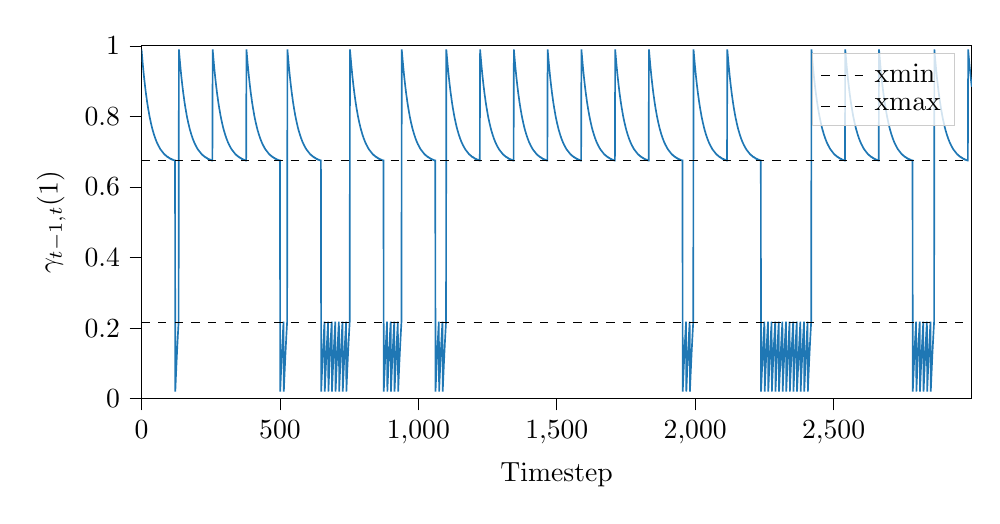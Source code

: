 % This file was created by tikzplotlib v0.9.1.
\begin{tikzpicture}

\definecolor{color0}{rgb}{0.122,0.467,0.706}

\begin{axis}[
height=0.5\linewidth,
legend cell align={left},
legend style={fill opacity=0.8, draw opacity=1, text opacity=1, draw=white!80!black},
tick align=outside,
tick pos=left,
width=\linewidth,
x grid style={white!69.02!black},
xlabel={Timestep},
xmin=0, xmax=2999,
xtick style={color=black},
y grid style={white!69.02!black},
ylabel={\(\displaystyle \gamma_{t-1,t}(1)\)},
ymin=0, ymax=1,
ytick style={color=black}
]
\addplot [semithick, color0, forget plot]
table {%
0 0.99
1 0.98
2 0.971
3 0.962
4 0.953
5 0.944
6 0.936
7 0.928
8 0.92
9 0.912
10 0.905
11 0.898
12 0.891
13 0.884
14 0.878
15 0.871
16 0.865
17 0.859
18 0.854
19 0.848
20 0.842
21 0.837
22 0.832
23 0.827
24 0.822
25 0.818
26 0.813
27 0.809
28 0.804
29 0.8
30 0.796
31 0.792
32 0.789
33 0.785
34 0.781
35 0.778
36 0.775
37 0.771
38 0.768
39 0.765
40 0.762
41 0.759
42 0.757
43 0.754
44 0.751
45 0.749
46 0.746
47 0.744
48 0.742
49 0.739
50 0.737
51 0.735
52 0.733
53 0.731
54 0.729
55 0.727
56 0.725
57 0.724
58 0.722
59 0.72
60 0.719
61 0.717
62 0.716
63 0.714
64 0.713
65 0.711
66 0.71
67 0.709
68 0.707
69 0.706
70 0.705
71 0.704
72 0.703
73 0.702
74 0.701
75 0.7
76 0.699
77 0.698
78 0.697
79 0.696
80 0.695
81 0.694
82 0.693
83 0.692
84 0.692
85 0.691
86 0.69
87 0.69
88 0.689
89 0.688
90 0.688
91 0.687
92 0.686
93 0.686
94 0.685
95 0.685
96 0.684
97 0.684
98 0.683
99 0.683
100 0.682
101 0.682
102 0.681
103 0.681
104 0.68
105 0.68
106 0.679
107 0.679
108 0.679
109 0.678
110 0.678
111 0.678
112 0.677
113 0.677
114 0.677
115 0.676
116 0.676
117 0.676
118 0.676
119 0.675
120 0.675
121 0.675
122 0.02
123 0.039
124 0.058
125 0.076
126 0.094
127 0.111
128 0.128
129 0.144
130 0.16
131 0.175
132 0.19
133 0.204
134 0.218
135 0.99
136 0.98
137 0.971
138 0.962
139 0.953
140 0.944
141 0.936
142 0.928
143 0.92
144 0.912
145 0.905
146 0.898
147 0.891
148 0.884
149 0.878
150 0.871
151 0.865
152 0.859
153 0.854
154 0.848
155 0.842
156 0.837
157 0.832
158 0.827
159 0.822
160 0.818
161 0.813
162 0.809
163 0.804
164 0.8
165 0.796
166 0.792
167 0.789
168 0.785
169 0.781
170 0.778
171 0.775
172 0.771
173 0.768
174 0.765
175 0.762
176 0.759
177 0.757
178 0.754
179 0.751
180 0.749
181 0.746
182 0.744
183 0.742
184 0.739
185 0.737
186 0.735
187 0.733
188 0.731
189 0.729
190 0.727
191 0.725
192 0.724
193 0.722
194 0.72
195 0.719
196 0.717
197 0.716
198 0.714
199 0.713
200 0.711
201 0.71
202 0.709
203 0.707
204 0.706
205 0.705
206 0.704
207 0.703
208 0.702
209 0.701
210 0.7
211 0.699
212 0.698
213 0.697
214 0.696
215 0.695
216 0.694
217 0.693
218 0.692
219 0.692
220 0.691
221 0.69
222 0.69
223 0.689
224 0.688
225 0.688
226 0.687
227 0.686
228 0.686
229 0.685
230 0.685
231 0.684
232 0.684
233 0.683
234 0.683
235 0.682
236 0.682
237 0.681
238 0.681
239 0.68
240 0.68
241 0.679
242 0.679
243 0.679
244 0.678
245 0.678
246 0.678
247 0.677
248 0.677
249 0.677
250 0.676
251 0.676
252 0.676
253 0.676
254 0.675
255 0.675
256 0.675
257 0.99
258 0.98
259 0.971
260 0.962
261 0.953
262 0.944
263 0.936
264 0.928
265 0.92
266 0.912
267 0.905
268 0.898
269 0.891
270 0.884
271 0.878
272 0.871
273 0.865
274 0.859
275 0.854
276 0.848
277 0.842
278 0.837
279 0.832
280 0.827
281 0.822
282 0.818
283 0.813
284 0.809
285 0.804
286 0.8
287 0.796
288 0.792
289 0.789
290 0.785
291 0.781
292 0.778
293 0.775
294 0.771
295 0.768
296 0.765
297 0.762
298 0.759
299 0.757
300 0.754
301 0.751
302 0.749
303 0.746
304 0.744
305 0.742
306 0.739
307 0.737
308 0.735
309 0.733
310 0.731
311 0.729
312 0.727
313 0.725
314 0.724
315 0.722
316 0.72
317 0.719
318 0.717
319 0.716
320 0.714
321 0.713
322 0.711
323 0.71
324 0.709
325 0.707
326 0.706
327 0.705
328 0.704
329 0.703
330 0.702
331 0.701
332 0.7
333 0.699
334 0.698
335 0.697
336 0.696
337 0.695
338 0.694
339 0.693
340 0.692
341 0.692
342 0.691
343 0.69
344 0.69
345 0.689
346 0.688
347 0.688
348 0.687
349 0.686
350 0.686
351 0.685
352 0.685
353 0.684
354 0.684
355 0.683
356 0.683
357 0.682
358 0.682
359 0.681
360 0.681
361 0.68
362 0.68
363 0.679
364 0.679
365 0.679
366 0.678
367 0.678
368 0.678
369 0.677
370 0.677
371 0.677
372 0.676
373 0.676
374 0.676
375 0.676
376 0.675
377 0.675
378 0.675
379 0.99
380 0.98
381 0.971
382 0.962
383 0.953
384 0.944
385 0.936
386 0.928
387 0.92
388 0.912
389 0.905
390 0.898
391 0.891
392 0.884
393 0.878
394 0.871
395 0.865
396 0.859
397 0.854
398 0.848
399 0.842
400 0.837
401 0.832
402 0.827
403 0.822
404 0.818
405 0.813
406 0.809
407 0.804
408 0.8
409 0.796
410 0.792
411 0.789
412 0.785
413 0.781
414 0.778
415 0.775
416 0.771
417 0.768
418 0.765
419 0.762
420 0.759
421 0.757
422 0.754
423 0.751
424 0.749
425 0.746
426 0.744
427 0.742
428 0.739
429 0.737
430 0.735
431 0.733
432 0.731
433 0.729
434 0.727
435 0.725
436 0.724
437 0.722
438 0.72
439 0.719
440 0.717
441 0.716
442 0.714
443 0.713
444 0.711
445 0.71
446 0.709
447 0.707
448 0.706
449 0.705
450 0.704
451 0.703
452 0.702
453 0.701
454 0.7
455 0.699
456 0.698
457 0.697
458 0.696
459 0.695
460 0.694
461 0.693
462 0.692
463 0.692
464 0.691
465 0.69
466 0.69
467 0.689
468 0.688
469 0.688
470 0.687
471 0.686
472 0.686
473 0.685
474 0.685
475 0.684
476 0.684
477 0.683
478 0.683
479 0.682
480 0.682
481 0.681
482 0.681
483 0.68
484 0.68
485 0.679
486 0.679
487 0.679
488 0.678
489 0.678
490 0.678
491 0.677
492 0.677
493 0.677
494 0.676
495 0.676
496 0.676
497 0.676
498 0.675
499 0.675
500 0.675
501 0.02
502 0.039
503 0.058
504 0.076
505 0.094
506 0.111
507 0.128
508 0.144
509 0.16
510 0.175
511 0.19
512 0.204
513 0.218
514 0.02
515 0.039
516 0.058
517 0.076
518 0.094
519 0.111
520 0.128
521 0.144
522 0.16
523 0.175
524 0.19
525 0.204
526 0.218
527 0.99
528 0.98
529 0.971
530 0.962
531 0.953
532 0.944
533 0.936
534 0.928
535 0.92
536 0.912
537 0.905
538 0.898
539 0.891
540 0.884
541 0.878
542 0.871
543 0.865
544 0.859
545 0.854
546 0.848
547 0.842
548 0.837
549 0.832
550 0.827
551 0.822
552 0.818
553 0.813
554 0.809
555 0.804
556 0.8
557 0.796
558 0.792
559 0.789
560 0.785
561 0.781
562 0.778
563 0.775
564 0.771
565 0.768
566 0.765
567 0.762
568 0.759
569 0.757
570 0.754
571 0.751
572 0.749
573 0.746
574 0.744
575 0.742
576 0.739
577 0.737
578 0.735
579 0.733
580 0.731
581 0.729
582 0.727
583 0.725
584 0.724
585 0.722
586 0.72
587 0.719
588 0.717
589 0.716
590 0.714
591 0.713
592 0.711
593 0.71
594 0.709
595 0.707
596 0.706
597 0.705
598 0.704
599 0.703
600 0.702
601 0.701
602 0.7
603 0.699
604 0.698
605 0.697
606 0.696
607 0.695
608 0.694
609 0.693
610 0.692
611 0.692
612 0.691
613 0.69
614 0.69
615 0.689
616 0.688
617 0.688
618 0.687
619 0.686
620 0.686
621 0.685
622 0.685
623 0.684
624 0.684
625 0.683
626 0.683
627 0.682
628 0.682
629 0.681
630 0.681
631 0.68
632 0.68
633 0.679
634 0.679
635 0.679
636 0.678
637 0.678
638 0.678
639 0.677
640 0.677
641 0.677
642 0.676
643 0.676
644 0.676
645 0.676
646 0.675
647 0.675
648 0.675
649 0.02
650 0.039
651 0.058
652 0.076
653 0.094
654 0.111
655 0.128
656 0.144
657 0.16
658 0.175
659 0.19
660 0.204
661 0.218
662 0.02
663 0.039
664 0.058
665 0.076
666 0.094
667 0.111
668 0.128
669 0.144
670 0.16
671 0.175
672 0.19
673 0.204
674 0.218
675 0.02
676 0.039
677 0.058
678 0.076
679 0.094
680 0.111
681 0.128
682 0.144
683 0.16
684 0.175
685 0.19
686 0.204
687 0.218
688 0.02
689 0.039
690 0.058
691 0.076
692 0.094
693 0.111
694 0.128
695 0.144
696 0.16
697 0.175
698 0.19
699 0.204
700 0.218
701 0.02
702 0.039
703 0.058
704 0.076
705 0.094
706 0.111
707 0.128
708 0.144
709 0.16
710 0.175
711 0.19
712 0.204
713 0.218
714 0.02
715 0.039
716 0.058
717 0.076
718 0.094
719 0.111
720 0.128
721 0.144
722 0.16
723 0.175
724 0.19
725 0.204
726 0.218
727 0.02
728 0.039
729 0.058
730 0.076
731 0.094
732 0.111
733 0.128
734 0.144
735 0.16
736 0.175
737 0.19
738 0.204
739 0.218
740 0.02
741 0.039
742 0.058
743 0.076
744 0.094
745 0.111
746 0.128
747 0.144
748 0.16
749 0.175
750 0.19
751 0.204
752 0.218
753 0.99
754 0.98
755 0.971
756 0.962
757 0.953
758 0.944
759 0.936
760 0.928
761 0.92
762 0.912
763 0.905
764 0.898
765 0.891
766 0.884
767 0.878
768 0.871
769 0.865
770 0.859
771 0.854
772 0.848
773 0.842
774 0.837
775 0.832
776 0.827
777 0.822
778 0.818
779 0.813
780 0.809
781 0.804
782 0.8
783 0.796
784 0.792
785 0.789
786 0.785
787 0.781
788 0.778
789 0.775
790 0.771
791 0.768
792 0.765
793 0.762
794 0.759
795 0.757
796 0.754
797 0.751
798 0.749
799 0.746
800 0.744
801 0.742
802 0.739
803 0.737
804 0.735
805 0.733
806 0.731
807 0.729
808 0.727
809 0.725
810 0.724
811 0.722
812 0.72
813 0.719
814 0.717
815 0.716
816 0.714
817 0.713
818 0.711
819 0.71
820 0.709
821 0.707
822 0.706
823 0.705
824 0.704
825 0.703
826 0.702
827 0.701
828 0.7
829 0.699
830 0.698
831 0.697
832 0.696
833 0.695
834 0.694
835 0.693
836 0.692
837 0.692
838 0.691
839 0.69
840 0.69
841 0.689
842 0.688
843 0.688
844 0.687
845 0.686
846 0.686
847 0.685
848 0.685
849 0.684
850 0.684
851 0.683
852 0.683
853 0.682
854 0.682
855 0.681
856 0.681
857 0.68
858 0.68
859 0.679
860 0.679
861 0.679
862 0.678
863 0.678
864 0.678
865 0.677
866 0.677
867 0.677
868 0.676
869 0.676
870 0.676
871 0.676
872 0.675
873 0.675
874 0.675
875 0.02
876 0.039
877 0.058
878 0.076
879 0.094
880 0.111
881 0.128
882 0.144
883 0.16
884 0.175
885 0.19
886 0.204
887 0.218
888 0.02
889 0.039
890 0.058
891 0.076
892 0.094
893 0.111
894 0.128
895 0.144
896 0.16
897 0.175
898 0.19
899 0.204
900 0.218
901 0.02
902 0.039
903 0.058
904 0.076
905 0.094
906 0.111
907 0.128
908 0.144
909 0.16
910 0.175
911 0.19
912 0.204
913 0.218
914 0.02
915 0.039
916 0.058
917 0.076
918 0.094
919 0.111
920 0.128
921 0.144
922 0.16
923 0.175
924 0.19
925 0.204
926 0.218
927 0.02
928 0.039
929 0.058
930 0.076
931 0.094
932 0.111
933 0.128
934 0.144
935 0.16
936 0.175
937 0.19
938 0.204
939 0.218
940 0.99
941 0.98
942 0.971
943 0.962
944 0.953
945 0.944
946 0.936
947 0.928
948 0.92
949 0.912
950 0.905
951 0.898
952 0.891
953 0.884
954 0.878
955 0.871
956 0.865
957 0.859
958 0.854
959 0.848
960 0.842
961 0.837
962 0.832
963 0.827
964 0.822
965 0.818
966 0.813
967 0.809
968 0.804
969 0.8
970 0.796
971 0.792
972 0.789
973 0.785
974 0.781
975 0.778
976 0.775
977 0.771
978 0.768
979 0.765
980 0.762
981 0.759
982 0.757
983 0.754
984 0.751
985 0.749
986 0.746
987 0.744
988 0.742
989 0.739
990 0.737
991 0.735
992 0.733
993 0.731
994 0.729
995 0.727
996 0.725
997 0.724
998 0.722
999 0.72
1000 0.719
1001 0.717
1002 0.716
1003 0.714
1004 0.713
1005 0.711
1006 0.71
1007 0.709
1008 0.707
1009 0.706
1010 0.705
1011 0.704
1012 0.703
1013 0.702
1014 0.701
1015 0.7
1016 0.699
1017 0.698
1018 0.697
1019 0.696
1020 0.695
1021 0.694
1022 0.693
1023 0.692
1024 0.692
1025 0.691
1026 0.69
1027 0.69
1028 0.689
1029 0.688
1030 0.688
1031 0.687
1032 0.686
1033 0.686
1034 0.685
1035 0.685
1036 0.684
1037 0.684
1038 0.683
1039 0.683
1040 0.682
1041 0.682
1042 0.681
1043 0.681
1044 0.68
1045 0.68
1046 0.679
1047 0.679
1048 0.679
1049 0.678
1050 0.678
1051 0.678
1052 0.677
1053 0.677
1054 0.677
1055 0.676
1056 0.676
1057 0.676
1058 0.676
1059 0.675
1060 0.675
1061 0.675
1062 0.02
1063 0.039
1064 0.058
1065 0.076
1066 0.094
1067 0.111
1068 0.128
1069 0.144
1070 0.16
1071 0.175
1072 0.19
1073 0.204
1074 0.218
1075 0.02
1076 0.039
1077 0.058
1078 0.076
1079 0.094
1080 0.111
1081 0.128
1082 0.144
1083 0.16
1084 0.175
1085 0.19
1086 0.204
1087 0.218
1088 0.02
1089 0.039
1090 0.058
1091 0.076
1092 0.094
1093 0.111
1094 0.128
1095 0.144
1096 0.16
1097 0.175
1098 0.19
1099 0.204
1100 0.218
1101 0.99
1102 0.98
1103 0.971
1104 0.962
1105 0.953
1106 0.944
1107 0.936
1108 0.928
1109 0.92
1110 0.912
1111 0.905
1112 0.898
1113 0.891
1114 0.884
1115 0.878
1116 0.871
1117 0.865
1118 0.859
1119 0.854
1120 0.848
1121 0.842
1122 0.837
1123 0.832
1124 0.827
1125 0.822
1126 0.818
1127 0.813
1128 0.809
1129 0.804
1130 0.8
1131 0.796
1132 0.792
1133 0.789
1134 0.785
1135 0.781
1136 0.778
1137 0.775
1138 0.771
1139 0.768
1140 0.765
1141 0.762
1142 0.759
1143 0.757
1144 0.754
1145 0.751
1146 0.749
1147 0.746
1148 0.744
1149 0.742
1150 0.739
1151 0.737
1152 0.735
1153 0.733
1154 0.731
1155 0.729
1156 0.727
1157 0.725
1158 0.724
1159 0.722
1160 0.72
1161 0.719
1162 0.717
1163 0.716
1164 0.714
1165 0.713
1166 0.711
1167 0.71
1168 0.709
1169 0.707
1170 0.706
1171 0.705
1172 0.704
1173 0.703
1174 0.702
1175 0.701
1176 0.7
1177 0.699
1178 0.698
1179 0.697
1180 0.696
1181 0.695
1182 0.694
1183 0.693
1184 0.692
1185 0.692
1186 0.691
1187 0.69
1188 0.69
1189 0.689
1190 0.688
1191 0.688
1192 0.687
1193 0.686
1194 0.686
1195 0.685
1196 0.685
1197 0.684
1198 0.684
1199 0.683
1200 0.683
1201 0.682
1202 0.682
1203 0.681
1204 0.681
1205 0.68
1206 0.68
1207 0.679
1208 0.679
1209 0.679
1210 0.678
1211 0.678
1212 0.678
1213 0.677
1214 0.677
1215 0.677
1216 0.676
1217 0.676
1218 0.676
1219 0.676
1220 0.675
1221 0.675
1222 0.675
1223 0.99
1224 0.98
1225 0.971
1226 0.962
1227 0.953
1228 0.944
1229 0.936
1230 0.928
1231 0.92
1232 0.912
1233 0.905
1234 0.898
1235 0.891
1236 0.884
1237 0.878
1238 0.871
1239 0.865
1240 0.859
1241 0.854
1242 0.848
1243 0.842
1244 0.837
1245 0.832
1246 0.827
1247 0.822
1248 0.818
1249 0.813
1250 0.809
1251 0.804
1252 0.8
1253 0.796
1254 0.792
1255 0.789
1256 0.785
1257 0.781
1258 0.778
1259 0.775
1260 0.771
1261 0.768
1262 0.765
1263 0.762
1264 0.759
1265 0.757
1266 0.754
1267 0.751
1268 0.749
1269 0.746
1270 0.744
1271 0.742
1272 0.739
1273 0.737
1274 0.735
1275 0.733
1276 0.731
1277 0.729
1278 0.727
1279 0.725
1280 0.724
1281 0.722
1282 0.72
1283 0.719
1284 0.717
1285 0.716
1286 0.714
1287 0.713
1288 0.711
1289 0.71
1290 0.709
1291 0.707
1292 0.706
1293 0.705
1294 0.704
1295 0.703
1296 0.702
1297 0.701
1298 0.7
1299 0.699
1300 0.698
1301 0.697
1302 0.696
1303 0.695
1304 0.694
1305 0.693
1306 0.692
1307 0.692
1308 0.691
1309 0.69
1310 0.69
1311 0.689
1312 0.688
1313 0.688
1314 0.687
1315 0.686
1316 0.686
1317 0.685
1318 0.685
1319 0.684
1320 0.684
1321 0.683
1322 0.683
1323 0.682
1324 0.682
1325 0.681
1326 0.681
1327 0.68
1328 0.68
1329 0.679
1330 0.679
1331 0.679
1332 0.678
1333 0.678
1334 0.678
1335 0.677
1336 0.677
1337 0.677
1338 0.676
1339 0.676
1340 0.676
1341 0.676
1342 0.675
1343 0.675
1344 0.675
1345 0.99
1346 0.98
1347 0.971
1348 0.962
1349 0.953
1350 0.944
1351 0.936
1352 0.928
1353 0.92
1354 0.912
1355 0.905
1356 0.898
1357 0.891
1358 0.884
1359 0.878
1360 0.871
1361 0.865
1362 0.859
1363 0.854
1364 0.848
1365 0.842
1366 0.837
1367 0.832
1368 0.827
1369 0.822
1370 0.818
1371 0.813
1372 0.809
1373 0.804
1374 0.8
1375 0.796
1376 0.792
1377 0.789
1378 0.785
1379 0.781
1380 0.778
1381 0.775
1382 0.771
1383 0.768
1384 0.765
1385 0.762
1386 0.759
1387 0.757
1388 0.754
1389 0.751
1390 0.749
1391 0.746
1392 0.744
1393 0.742
1394 0.739
1395 0.737
1396 0.735
1397 0.733
1398 0.731
1399 0.729
1400 0.727
1401 0.725
1402 0.724
1403 0.722
1404 0.72
1405 0.719
1406 0.717
1407 0.716
1408 0.714
1409 0.713
1410 0.711
1411 0.71
1412 0.709
1413 0.707
1414 0.706
1415 0.705
1416 0.704
1417 0.703
1418 0.702
1419 0.701
1420 0.7
1421 0.699
1422 0.698
1423 0.697
1424 0.696
1425 0.695
1426 0.694
1427 0.693
1428 0.692
1429 0.692
1430 0.691
1431 0.69
1432 0.69
1433 0.689
1434 0.688
1435 0.688
1436 0.687
1437 0.686
1438 0.686
1439 0.685
1440 0.685
1441 0.684
1442 0.684
1443 0.683
1444 0.683
1445 0.682
1446 0.682
1447 0.681
1448 0.681
1449 0.68
1450 0.68
1451 0.679
1452 0.679
1453 0.679
1454 0.678
1455 0.678
1456 0.678
1457 0.677
1458 0.677
1459 0.677
1460 0.676
1461 0.676
1462 0.676
1463 0.676
1464 0.675
1465 0.675
1466 0.675
1467 0.99
1468 0.98
1469 0.971
1470 0.962
1471 0.953
1472 0.944
1473 0.936
1474 0.928
1475 0.92
1476 0.912
1477 0.905
1478 0.898
1479 0.891
1480 0.884
1481 0.878
1482 0.871
1483 0.865
1484 0.859
1485 0.854
1486 0.848
1487 0.842
1488 0.837
1489 0.832
1490 0.827
1491 0.822
1492 0.818
1493 0.813
1494 0.809
1495 0.804
1496 0.8
1497 0.796
1498 0.792
1499 0.789
1500 0.785
1501 0.781
1502 0.778
1503 0.775
1504 0.771
1505 0.768
1506 0.765
1507 0.762
1508 0.759
1509 0.757
1510 0.754
1511 0.751
1512 0.749
1513 0.746
1514 0.744
1515 0.742
1516 0.739
1517 0.737
1518 0.735
1519 0.733
1520 0.731
1521 0.729
1522 0.727
1523 0.725
1524 0.724
1525 0.722
1526 0.72
1527 0.719
1528 0.717
1529 0.716
1530 0.714
1531 0.713
1532 0.711
1533 0.71
1534 0.709
1535 0.707
1536 0.706
1537 0.705
1538 0.704
1539 0.703
1540 0.702
1541 0.701
1542 0.7
1543 0.699
1544 0.698
1545 0.697
1546 0.696
1547 0.695
1548 0.694
1549 0.693
1550 0.692
1551 0.692
1552 0.691
1553 0.69
1554 0.69
1555 0.689
1556 0.688
1557 0.688
1558 0.687
1559 0.686
1560 0.686
1561 0.685
1562 0.685
1563 0.684
1564 0.684
1565 0.683
1566 0.683
1567 0.682
1568 0.682
1569 0.681
1570 0.681
1571 0.68
1572 0.68
1573 0.679
1574 0.679
1575 0.679
1576 0.678
1577 0.678
1578 0.678
1579 0.677
1580 0.677
1581 0.677
1582 0.676
1583 0.676
1584 0.676
1585 0.676
1586 0.675
1587 0.675
1588 0.675
1589 0.99
1590 0.98
1591 0.971
1592 0.962
1593 0.953
1594 0.944
1595 0.936
1596 0.928
1597 0.92
1598 0.912
1599 0.905
1600 0.898
1601 0.891
1602 0.884
1603 0.878
1604 0.871
1605 0.865
1606 0.859
1607 0.854
1608 0.848
1609 0.842
1610 0.837
1611 0.832
1612 0.827
1613 0.822
1614 0.818
1615 0.813
1616 0.809
1617 0.804
1618 0.8
1619 0.796
1620 0.792
1621 0.789
1622 0.785
1623 0.781
1624 0.778
1625 0.775
1626 0.771
1627 0.768
1628 0.765
1629 0.762
1630 0.759
1631 0.757
1632 0.754
1633 0.751
1634 0.749
1635 0.746
1636 0.744
1637 0.742
1638 0.739
1639 0.737
1640 0.735
1641 0.733
1642 0.731
1643 0.729
1644 0.727
1645 0.725
1646 0.724
1647 0.722
1648 0.72
1649 0.719
1650 0.717
1651 0.716
1652 0.714
1653 0.713
1654 0.711
1655 0.71
1656 0.709
1657 0.707
1658 0.706
1659 0.705
1660 0.704
1661 0.703
1662 0.702
1663 0.701
1664 0.7
1665 0.699
1666 0.698
1667 0.697
1668 0.696
1669 0.695
1670 0.694
1671 0.693
1672 0.692
1673 0.692
1674 0.691
1675 0.69
1676 0.69
1677 0.689
1678 0.688
1679 0.688
1680 0.687
1681 0.686
1682 0.686
1683 0.685
1684 0.685
1685 0.684
1686 0.684
1687 0.683
1688 0.683
1689 0.682
1690 0.682
1691 0.681
1692 0.681
1693 0.68
1694 0.68
1695 0.679
1696 0.679
1697 0.679
1698 0.678
1699 0.678
1700 0.678
1701 0.677
1702 0.677
1703 0.677
1704 0.676
1705 0.676
1706 0.676
1707 0.676
1708 0.675
1709 0.675
1710 0.675
1711 0.99
1712 0.98
1713 0.971
1714 0.962
1715 0.953
1716 0.944
1717 0.936
1718 0.928
1719 0.92
1720 0.912
1721 0.905
1722 0.898
1723 0.891
1724 0.884
1725 0.878
1726 0.871
1727 0.865
1728 0.859
1729 0.854
1730 0.848
1731 0.842
1732 0.837
1733 0.832
1734 0.827
1735 0.822
1736 0.818
1737 0.813
1738 0.809
1739 0.804
1740 0.8
1741 0.796
1742 0.792
1743 0.789
1744 0.785
1745 0.781
1746 0.778
1747 0.775
1748 0.771
1749 0.768
1750 0.765
1751 0.762
1752 0.759
1753 0.757
1754 0.754
1755 0.751
1756 0.749
1757 0.746
1758 0.744
1759 0.742
1760 0.739
1761 0.737
1762 0.735
1763 0.733
1764 0.731
1765 0.729
1766 0.727
1767 0.725
1768 0.724
1769 0.722
1770 0.72
1771 0.719
1772 0.717
1773 0.716
1774 0.714
1775 0.713
1776 0.711
1777 0.71
1778 0.709
1779 0.707
1780 0.706
1781 0.705
1782 0.704
1783 0.703
1784 0.702
1785 0.701
1786 0.7
1787 0.699
1788 0.698
1789 0.697
1790 0.696
1791 0.695
1792 0.694
1793 0.693
1794 0.692
1795 0.692
1796 0.691
1797 0.69
1798 0.69
1799 0.689
1800 0.688
1801 0.688
1802 0.687
1803 0.686
1804 0.686
1805 0.685
1806 0.685
1807 0.684
1808 0.684
1809 0.683
1810 0.683
1811 0.682
1812 0.682
1813 0.681
1814 0.681
1815 0.68
1816 0.68
1817 0.679
1818 0.679
1819 0.679
1820 0.678
1821 0.678
1822 0.678
1823 0.677
1824 0.677
1825 0.677
1826 0.676
1827 0.676
1828 0.676
1829 0.676
1830 0.675
1831 0.675
1832 0.675
1833 0.99
1834 0.98
1835 0.971
1836 0.962
1837 0.953
1838 0.944
1839 0.936
1840 0.928
1841 0.92
1842 0.912
1843 0.905
1844 0.898
1845 0.891
1846 0.884
1847 0.878
1848 0.871
1849 0.865
1850 0.859
1851 0.854
1852 0.848
1853 0.842
1854 0.837
1855 0.832
1856 0.827
1857 0.822
1858 0.818
1859 0.813
1860 0.809
1861 0.804
1862 0.8
1863 0.796
1864 0.792
1865 0.789
1866 0.785
1867 0.781
1868 0.778
1869 0.775
1870 0.771
1871 0.768
1872 0.765
1873 0.762
1874 0.759
1875 0.757
1876 0.754
1877 0.751
1878 0.749
1879 0.746
1880 0.744
1881 0.742
1882 0.739
1883 0.737
1884 0.735
1885 0.733
1886 0.731
1887 0.729
1888 0.727
1889 0.725
1890 0.724
1891 0.722
1892 0.72
1893 0.719
1894 0.717
1895 0.716
1896 0.714
1897 0.713
1898 0.711
1899 0.71
1900 0.709
1901 0.707
1902 0.706
1903 0.705
1904 0.704
1905 0.703
1906 0.702
1907 0.701
1908 0.7
1909 0.699
1910 0.698
1911 0.697
1912 0.696
1913 0.695
1914 0.694
1915 0.693
1916 0.692
1917 0.692
1918 0.691
1919 0.69
1920 0.69
1921 0.689
1922 0.688
1923 0.688
1924 0.687
1925 0.686
1926 0.686
1927 0.685
1928 0.685
1929 0.684
1930 0.684
1931 0.683
1932 0.683
1933 0.682
1934 0.682
1935 0.681
1936 0.681
1937 0.68
1938 0.68
1939 0.679
1940 0.679
1941 0.679
1942 0.678
1943 0.678
1944 0.678
1945 0.677
1946 0.677
1947 0.677
1948 0.676
1949 0.676
1950 0.676
1951 0.676
1952 0.675
1953 0.675
1954 0.675
1955 0.02
1956 0.039
1957 0.058
1958 0.076
1959 0.094
1960 0.111
1961 0.128
1962 0.144
1963 0.16
1964 0.175
1965 0.19
1966 0.204
1967 0.218
1968 0.02
1969 0.039
1970 0.058
1971 0.076
1972 0.094
1973 0.111
1974 0.128
1975 0.144
1976 0.16
1977 0.175
1978 0.19
1979 0.204
1980 0.218
1981 0.02
1982 0.039
1983 0.058
1984 0.076
1985 0.094
1986 0.111
1987 0.128
1988 0.144
1989 0.16
1990 0.175
1991 0.19
1992 0.204
1993 0.218
1994 0.99
1995 0.98
1996 0.971
1997 0.962
1998 0.953
1999 0.944
2000 0.936
2001 0.928
2002 0.92
2003 0.912
2004 0.905
2005 0.898
2006 0.891
2007 0.884
2008 0.878
2009 0.871
2010 0.865
2011 0.859
2012 0.854
2013 0.848
2014 0.842
2015 0.837
2016 0.832
2017 0.827
2018 0.822
2019 0.818
2020 0.813
2021 0.809
2022 0.804
2023 0.8
2024 0.796
2025 0.792
2026 0.789
2027 0.785
2028 0.781
2029 0.778
2030 0.775
2031 0.771
2032 0.768
2033 0.765
2034 0.762
2035 0.759
2036 0.757
2037 0.754
2038 0.751
2039 0.749
2040 0.746
2041 0.744
2042 0.742
2043 0.739
2044 0.737
2045 0.735
2046 0.733
2047 0.731
2048 0.729
2049 0.727
2050 0.725
2051 0.724
2052 0.722
2053 0.72
2054 0.719
2055 0.717
2056 0.716
2057 0.714
2058 0.713
2059 0.711
2060 0.71
2061 0.709
2062 0.707
2063 0.706
2064 0.705
2065 0.704
2066 0.703
2067 0.702
2068 0.701
2069 0.7
2070 0.699
2071 0.698
2072 0.697
2073 0.696
2074 0.695
2075 0.694
2076 0.693
2077 0.692
2078 0.692
2079 0.691
2080 0.69
2081 0.69
2082 0.689
2083 0.688
2084 0.688
2085 0.687
2086 0.686
2087 0.686
2088 0.685
2089 0.685
2090 0.684
2091 0.684
2092 0.683
2093 0.683
2094 0.682
2095 0.682
2096 0.681
2097 0.681
2098 0.68
2099 0.68
2100 0.679
2101 0.679
2102 0.679
2103 0.678
2104 0.678
2105 0.678
2106 0.677
2107 0.677
2108 0.677
2109 0.676
2110 0.676
2111 0.676
2112 0.676
2113 0.675
2114 0.675
2115 0.675
2116 0.99
2117 0.98
2118 0.971
2119 0.962
2120 0.953
2121 0.944
2122 0.936
2123 0.928
2124 0.92
2125 0.912
2126 0.905
2127 0.898
2128 0.891
2129 0.884
2130 0.878
2131 0.871
2132 0.865
2133 0.859
2134 0.854
2135 0.848
2136 0.842
2137 0.837
2138 0.832
2139 0.827
2140 0.822
2141 0.818
2142 0.813
2143 0.809
2144 0.804
2145 0.8
2146 0.796
2147 0.792
2148 0.789
2149 0.785
2150 0.781
2151 0.778
2152 0.775
2153 0.771
2154 0.768
2155 0.765
2156 0.762
2157 0.759
2158 0.757
2159 0.754
2160 0.751
2161 0.749
2162 0.746
2163 0.744
2164 0.742
2165 0.739
2166 0.737
2167 0.735
2168 0.733
2169 0.731
2170 0.729
2171 0.727
2172 0.725
2173 0.724
2174 0.722
2175 0.72
2176 0.719
2177 0.717
2178 0.716
2179 0.714
2180 0.713
2181 0.711
2182 0.71
2183 0.709
2184 0.707
2185 0.706
2186 0.705
2187 0.704
2188 0.703
2189 0.702
2190 0.701
2191 0.7
2192 0.699
2193 0.698
2194 0.697
2195 0.696
2196 0.695
2197 0.694
2198 0.693
2199 0.692
2200 0.692
2201 0.691
2202 0.69
2203 0.69
2204 0.689
2205 0.688
2206 0.688
2207 0.687
2208 0.686
2209 0.686
2210 0.685
2211 0.685
2212 0.684
2213 0.684
2214 0.683
2215 0.683
2216 0.682
2217 0.682
2218 0.681
2219 0.681
2220 0.68
2221 0.68
2222 0.679
2223 0.679
2224 0.679
2225 0.678
2226 0.678
2227 0.678
2228 0.677
2229 0.677
2230 0.677
2231 0.676
2232 0.676
2233 0.676
2234 0.676
2235 0.675
2236 0.675
2237 0.675
2238 0.02
2239 0.039
2240 0.058
2241 0.076
2242 0.094
2243 0.111
2244 0.128
2245 0.144
2246 0.16
2247 0.175
2248 0.19
2249 0.204
2250 0.218
2251 0.02
2252 0.039
2253 0.058
2254 0.076
2255 0.094
2256 0.111
2257 0.128
2258 0.144
2259 0.16
2260 0.175
2261 0.19
2262 0.204
2263 0.218
2264 0.02
2265 0.039
2266 0.058
2267 0.076
2268 0.094
2269 0.111
2270 0.128
2271 0.144
2272 0.16
2273 0.175
2274 0.19
2275 0.204
2276 0.218
2277 0.02
2278 0.039
2279 0.058
2280 0.076
2281 0.094
2282 0.111
2283 0.128
2284 0.144
2285 0.16
2286 0.175
2287 0.19
2288 0.204
2289 0.218
2290 0.02
2291 0.039
2292 0.058
2293 0.076
2294 0.094
2295 0.111
2296 0.128
2297 0.144
2298 0.16
2299 0.175
2300 0.19
2301 0.204
2302 0.218
2303 0.02
2304 0.039
2305 0.058
2306 0.076
2307 0.094
2308 0.111
2309 0.128
2310 0.144
2311 0.16
2312 0.175
2313 0.19
2314 0.204
2315 0.218
2316 0.02
2317 0.039
2318 0.058
2319 0.076
2320 0.094
2321 0.111
2322 0.128
2323 0.144
2324 0.16
2325 0.175
2326 0.19
2327 0.204
2328 0.218
2329 0.02
2330 0.039
2331 0.058
2332 0.076
2333 0.094
2334 0.111
2335 0.128
2336 0.144
2337 0.16
2338 0.175
2339 0.19
2340 0.204
2341 0.218
2342 0.02
2343 0.039
2344 0.058
2345 0.076
2346 0.094
2347 0.111
2348 0.128
2349 0.144
2350 0.16
2351 0.175
2352 0.19
2353 0.204
2354 0.218
2355 0.02
2356 0.039
2357 0.058
2358 0.076
2359 0.094
2360 0.111
2361 0.128
2362 0.144
2363 0.16
2364 0.175
2365 0.19
2366 0.204
2367 0.218
2368 0.02
2369 0.039
2370 0.058
2371 0.076
2372 0.094
2373 0.111
2374 0.128
2375 0.144
2376 0.16
2377 0.175
2378 0.19
2379 0.204
2380 0.218
2381 0.02
2382 0.039
2383 0.058
2384 0.076
2385 0.094
2386 0.111
2387 0.128
2388 0.144
2389 0.16
2390 0.175
2391 0.19
2392 0.204
2393 0.218
2394 0.02
2395 0.039
2396 0.058
2397 0.076
2398 0.094
2399 0.111
2400 0.128
2401 0.144
2402 0.16
2403 0.175
2404 0.19
2405 0.204
2406 0.218
2407 0.02
2408 0.039
2409 0.058
2410 0.076
2411 0.094
2412 0.111
2413 0.128
2414 0.144
2415 0.16
2416 0.175
2417 0.19
2418 0.204
2419 0.218
2420 0.99
2421 0.98
2422 0.971
2423 0.962
2424 0.953
2425 0.944
2426 0.936
2427 0.928
2428 0.92
2429 0.912
2430 0.905
2431 0.898
2432 0.891
2433 0.884
2434 0.878
2435 0.871
2436 0.865
2437 0.859
2438 0.854
2439 0.848
2440 0.842
2441 0.837
2442 0.832
2443 0.827
2444 0.822
2445 0.818
2446 0.813
2447 0.809
2448 0.804
2449 0.8
2450 0.796
2451 0.792
2452 0.789
2453 0.785
2454 0.781
2455 0.778
2456 0.775
2457 0.771
2458 0.768
2459 0.765
2460 0.762
2461 0.759
2462 0.757
2463 0.754
2464 0.751
2465 0.749
2466 0.746
2467 0.744
2468 0.742
2469 0.739
2470 0.737
2471 0.735
2472 0.733
2473 0.731
2474 0.729
2475 0.727
2476 0.725
2477 0.724
2478 0.722
2479 0.72
2480 0.719
2481 0.717
2482 0.716
2483 0.714
2484 0.713
2485 0.711
2486 0.71
2487 0.709
2488 0.707
2489 0.706
2490 0.705
2491 0.704
2492 0.703
2493 0.702
2494 0.701
2495 0.7
2496 0.699
2497 0.698
2498 0.697
2499 0.696
2500 0.695
2501 0.694
2502 0.693
2503 0.692
2504 0.692
2505 0.691
2506 0.69
2507 0.69
2508 0.689
2509 0.688
2510 0.688
2511 0.687
2512 0.686
2513 0.686
2514 0.685
2515 0.685
2516 0.684
2517 0.684
2518 0.683
2519 0.683
2520 0.682
2521 0.682
2522 0.681
2523 0.681
2524 0.68
2525 0.68
2526 0.679
2527 0.679
2528 0.679
2529 0.678
2530 0.678
2531 0.678
2532 0.677
2533 0.677
2534 0.677
2535 0.676
2536 0.676
2537 0.676
2538 0.676
2539 0.675
2540 0.675
2541 0.675
2542 0.99
2543 0.98
2544 0.971
2545 0.962
2546 0.953
2547 0.944
2548 0.936
2549 0.928
2550 0.92
2551 0.912
2552 0.905
2553 0.898
2554 0.891
2555 0.884
2556 0.878
2557 0.871
2558 0.865
2559 0.859
2560 0.854
2561 0.848
2562 0.842
2563 0.837
2564 0.832
2565 0.827
2566 0.822
2567 0.818
2568 0.813
2569 0.809
2570 0.804
2571 0.8
2572 0.796
2573 0.792
2574 0.789
2575 0.785
2576 0.781
2577 0.778
2578 0.775
2579 0.771
2580 0.768
2581 0.765
2582 0.762
2583 0.759
2584 0.757
2585 0.754
2586 0.751
2587 0.749
2588 0.746
2589 0.744
2590 0.742
2591 0.739
2592 0.737
2593 0.735
2594 0.733
2595 0.731
2596 0.729
2597 0.727
2598 0.725
2599 0.724
2600 0.722
2601 0.72
2602 0.719
2603 0.717
2604 0.716
2605 0.714
2606 0.713
2607 0.711
2608 0.71
2609 0.709
2610 0.707
2611 0.706
2612 0.705
2613 0.704
2614 0.703
2615 0.702
2616 0.701
2617 0.7
2618 0.699
2619 0.698
2620 0.697
2621 0.696
2622 0.695
2623 0.694
2624 0.693
2625 0.692
2626 0.692
2627 0.691
2628 0.69
2629 0.69
2630 0.689
2631 0.688
2632 0.688
2633 0.687
2634 0.686
2635 0.686
2636 0.685
2637 0.685
2638 0.684
2639 0.684
2640 0.683
2641 0.683
2642 0.682
2643 0.682
2644 0.681
2645 0.681
2646 0.68
2647 0.68
2648 0.679
2649 0.679
2650 0.679
2651 0.678
2652 0.678
2653 0.678
2654 0.677
2655 0.677
2656 0.677
2657 0.676
2658 0.676
2659 0.676
2660 0.676
2661 0.675
2662 0.675
2663 0.675
2664 0.99
2665 0.98
2666 0.971
2667 0.962
2668 0.953
2669 0.944
2670 0.936
2671 0.928
2672 0.92
2673 0.912
2674 0.905
2675 0.898
2676 0.891
2677 0.884
2678 0.878
2679 0.871
2680 0.865
2681 0.859
2682 0.854
2683 0.848
2684 0.842
2685 0.837
2686 0.832
2687 0.827
2688 0.822
2689 0.818
2690 0.813
2691 0.809
2692 0.804
2693 0.8
2694 0.796
2695 0.792
2696 0.789
2697 0.785
2698 0.781
2699 0.778
2700 0.775
2701 0.771
2702 0.768
2703 0.765
2704 0.762
2705 0.759
2706 0.757
2707 0.754
2708 0.751
2709 0.749
2710 0.746
2711 0.744
2712 0.742
2713 0.739
2714 0.737
2715 0.735
2716 0.733
2717 0.731
2718 0.729
2719 0.727
2720 0.725
2721 0.724
2722 0.722
2723 0.72
2724 0.719
2725 0.717
2726 0.716
2727 0.714
2728 0.713
2729 0.711
2730 0.71
2731 0.709
2732 0.707
2733 0.706
2734 0.705
2735 0.704
2736 0.703
2737 0.702
2738 0.701
2739 0.7
2740 0.699
2741 0.698
2742 0.697
2743 0.696
2744 0.695
2745 0.694
2746 0.693
2747 0.692
2748 0.692
2749 0.691
2750 0.69
2751 0.69
2752 0.689
2753 0.688
2754 0.688
2755 0.687
2756 0.686
2757 0.686
2758 0.685
2759 0.685
2760 0.684
2761 0.684
2762 0.683
2763 0.683
2764 0.682
2765 0.682
2766 0.681
2767 0.681
2768 0.68
2769 0.68
2770 0.679
2771 0.679
2772 0.679
2773 0.678
2774 0.678
2775 0.678
2776 0.677
2777 0.677
2778 0.677
2779 0.676
2780 0.676
2781 0.676
2782 0.676
2783 0.675
2784 0.675
2785 0.675
2786 0.02
2787 0.039
2788 0.058
2789 0.076
2790 0.094
2791 0.111
2792 0.128
2793 0.144
2794 0.16
2795 0.175
2796 0.19
2797 0.204
2798 0.218
2799 0.02
2800 0.039
2801 0.058
2802 0.076
2803 0.094
2804 0.111
2805 0.128
2806 0.144
2807 0.16
2808 0.175
2809 0.19
2810 0.204
2811 0.218
2812 0.02
2813 0.039
2814 0.058
2815 0.076
2816 0.094
2817 0.111
2818 0.128
2819 0.144
2820 0.16
2821 0.175
2822 0.19
2823 0.204
2824 0.218
2825 0.02
2826 0.039
2827 0.058
2828 0.076
2829 0.094
2830 0.111
2831 0.128
2832 0.144
2833 0.16
2834 0.175
2835 0.19
2836 0.204
2837 0.218
2838 0.02
2839 0.039
2840 0.058
2841 0.076
2842 0.094
2843 0.111
2844 0.128
2845 0.144
2846 0.16
2847 0.175
2848 0.19
2849 0.204
2850 0.218
2851 0.02
2852 0.039
2853 0.058
2854 0.076
2855 0.094
2856 0.111
2857 0.128
2858 0.144
2859 0.16
2860 0.175
2861 0.19
2862 0.204
2863 0.218
2864 0.99
2865 0.98
2866 0.971
2867 0.962
2868 0.953
2869 0.944
2870 0.936
2871 0.928
2872 0.92
2873 0.912
2874 0.905
2875 0.898
2876 0.891
2877 0.884
2878 0.878
2879 0.871
2880 0.865
2881 0.859
2882 0.854
2883 0.848
2884 0.842
2885 0.837
2886 0.832
2887 0.827
2888 0.822
2889 0.818
2890 0.813
2891 0.809
2892 0.804
2893 0.8
2894 0.796
2895 0.792
2896 0.789
2897 0.785
2898 0.781
2899 0.778
2900 0.775
2901 0.771
2902 0.768
2903 0.765
2904 0.762
2905 0.759
2906 0.757
2907 0.754
2908 0.751
2909 0.749
2910 0.746
2911 0.744
2912 0.742
2913 0.739
2914 0.737
2915 0.735
2916 0.733
2917 0.731
2918 0.729
2919 0.727
2920 0.725
2921 0.724
2922 0.722
2923 0.72
2924 0.719
2925 0.717
2926 0.716
2927 0.714
2928 0.713
2929 0.711
2930 0.71
2931 0.709
2932 0.707
2933 0.706
2934 0.705
2935 0.704
2936 0.703
2937 0.702
2938 0.701
2939 0.7
2940 0.699
2941 0.698
2942 0.697
2943 0.696
2944 0.695
2945 0.694
2946 0.693
2947 0.692
2948 0.692
2949 0.691
2950 0.69
2951 0.69
2952 0.689
2953 0.688
2954 0.688
2955 0.687
2956 0.686
2957 0.686
2958 0.685
2959 0.685
2960 0.684
2961 0.684
2962 0.683
2963 0.683
2964 0.682
2965 0.682
2966 0.681
2967 0.681
2968 0.68
2969 0.68
2970 0.679
2971 0.679
2972 0.679
2973 0.678
2974 0.678
2975 0.678
2976 0.677
2977 0.677
2978 0.677
2979 0.676
2980 0.676
2981 0.676
2982 0.676
2983 0.675
2984 0.675
2985 0.675
2986 0.99
2987 0.98
2988 0.971
2989 0.962
2990 0.953
2991 0.944
2992 0.936
2993 0.928
2994 0.92
2995 0.912
2996 0.905
2997 0.898
2998 0.891
2999 0.884
};
\addplot [black, dashed]
table {%
0 0.217
2999 0.217
};
\addlegendentry{xmin}
\addplot [black, dashed]
table {%
0 0.675
2999 0.675
};
\addlegendentry{xmax}
\end{axis}

\end{tikzpicture}
